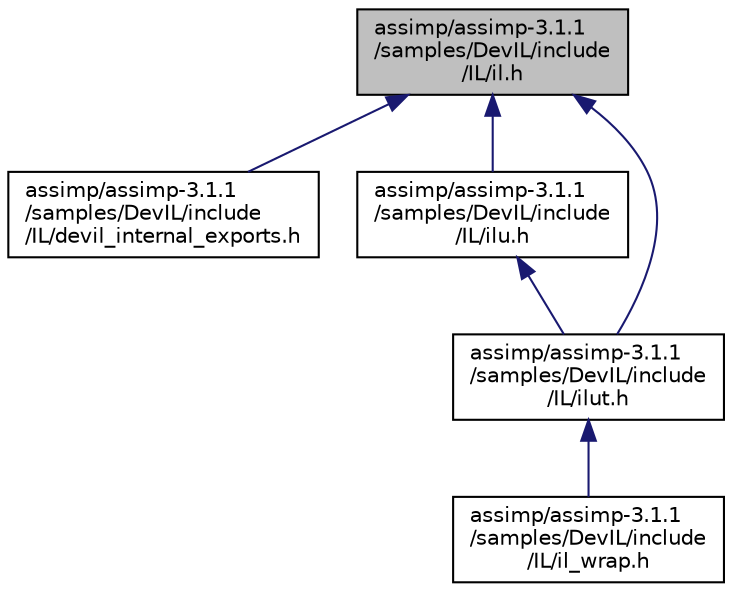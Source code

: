 digraph "assimp/assimp-3.1.1/samples/DevIL/include/IL/il.h"
{
  edge [fontname="Helvetica",fontsize="10",labelfontname="Helvetica",labelfontsize="10"];
  node [fontname="Helvetica",fontsize="10",shape=record];
  Node1 [label="assimp/assimp-3.1.1\l/samples/DevIL/include\l/IL/il.h",height=0.2,width=0.4,color="black", fillcolor="grey75", style="filled", fontcolor="black"];
  Node1 -> Node2 [dir="back",color="midnightblue",fontsize="10",style="solid",fontname="Helvetica"];
  Node2 [label="assimp/assimp-3.1.1\l/samples/DevIL/include\l/IL/devil_internal_exports.h",height=0.2,width=0.4,color="black", fillcolor="white", style="filled",URL="$devil__internal__exports_8h_source.html"];
  Node1 -> Node3 [dir="back",color="midnightblue",fontsize="10",style="solid",fontname="Helvetica"];
  Node3 [label="assimp/assimp-3.1.1\l/samples/DevIL/include\l/IL/ilu.h",height=0.2,width=0.4,color="black", fillcolor="white", style="filled",URL="$ilu_8h.html"];
  Node3 -> Node4 [dir="back",color="midnightblue",fontsize="10",style="solid",fontname="Helvetica"];
  Node4 [label="assimp/assimp-3.1.1\l/samples/DevIL/include\l/IL/ilut.h",height=0.2,width=0.4,color="black", fillcolor="white", style="filled",URL="$ilut_8h.html"];
  Node4 -> Node5 [dir="back",color="midnightblue",fontsize="10",style="solid",fontname="Helvetica"];
  Node5 [label="assimp/assimp-3.1.1\l/samples/DevIL/include\l/IL/il_wrap.h",height=0.2,width=0.4,color="black", fillcolor="white", style="filled",URL="$il__wrap_8h_source.html"];
  Node1 -> Node4 [dir="back",color="midnightblue",fontsize="10",style="solid",fontname="Helvetica"];
}
